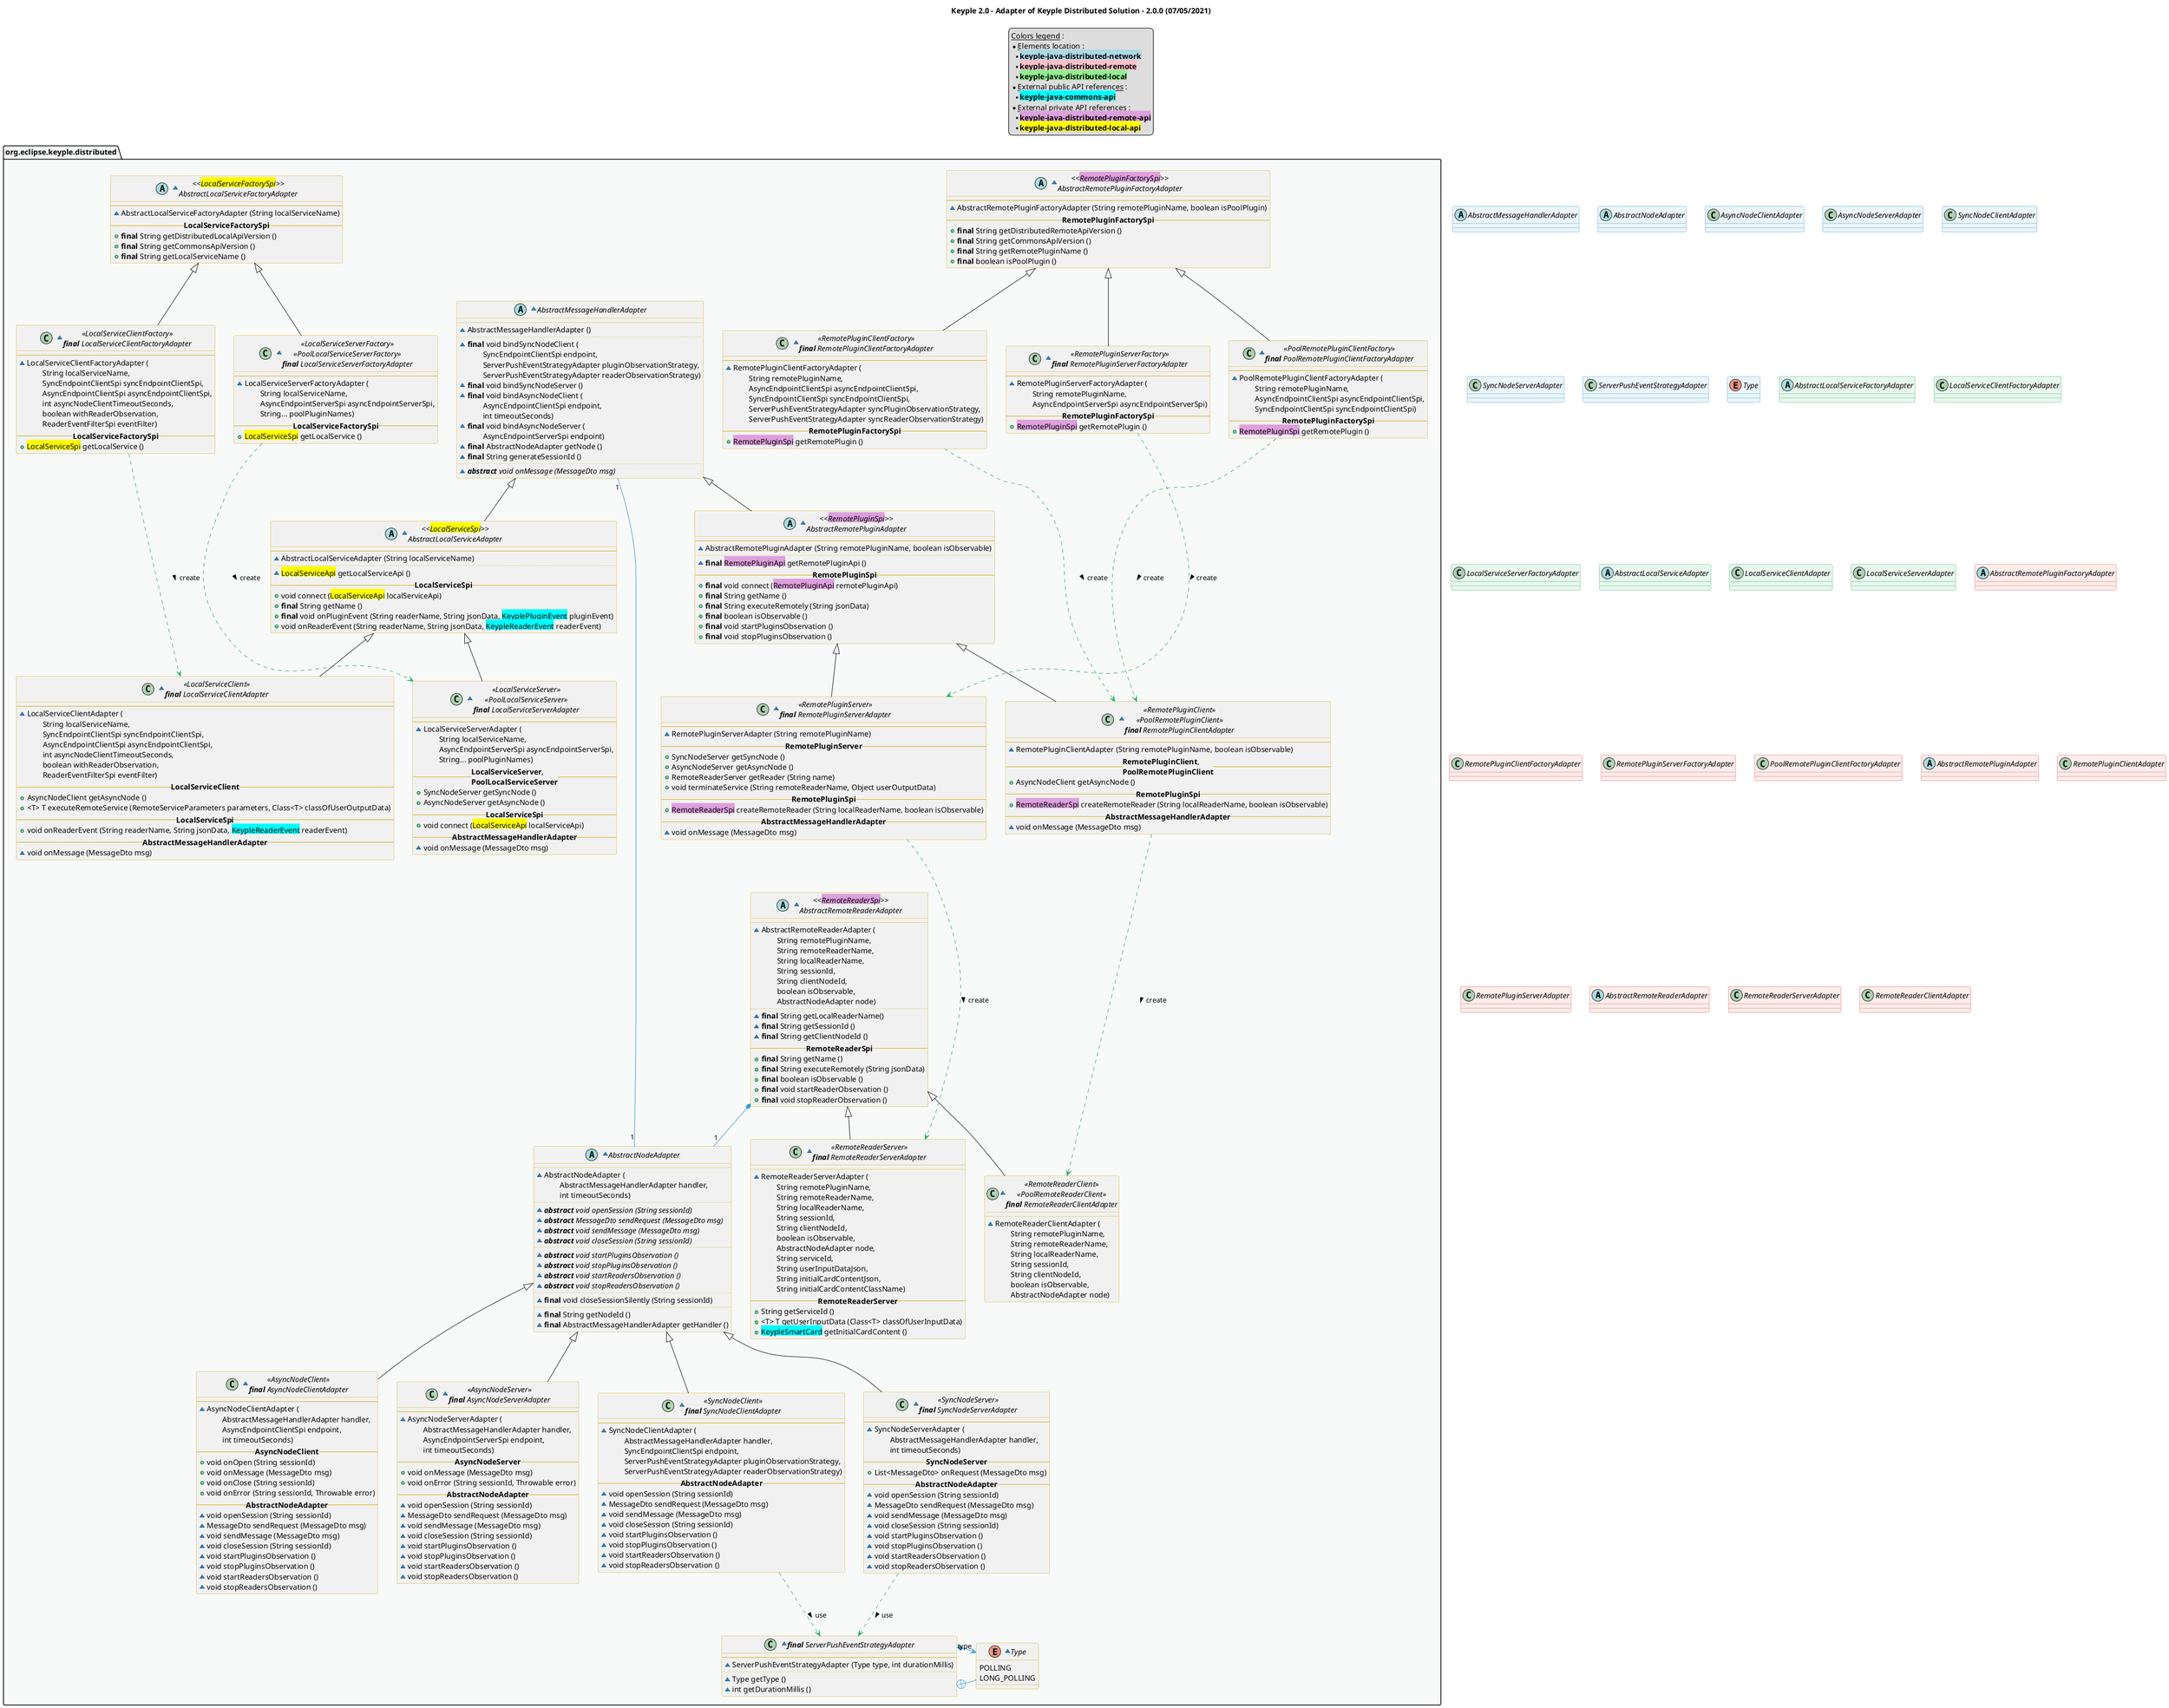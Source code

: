 @startuml
title
    Keyple 2.0 - Adapter of Keyple Distributed Solution - 2.0.0 (07/05/2021)
end title

' == THEME ==

'Couleurs issues de : https://htmlcolorcodes.com/fr/tableau-de-couleur/tableau-de-couleur-design-plat/
!define C_GREY1 F8F9F9
!define C_GREY2 F2F3F4
!define C_GREY3 E5E7E9
!define C_GREY4 D7DBDD
!define C_GREY5 CACFD2
!define C_GREY6 BDC3C7
!define C_LINK 3498DB
!define C_USE 27AE60

skinparam Shadowing false
skinparam ClassFontStyle italic
skinparam ClassBorderColor #D4AC0D
skinparam stereotypeABorderColor #A9DCDF
skinparam stereotypeIBorderColor #B4A7E5
skinparam stereotypeCBorderColor #ADD1B2
skinparam stereotypeEBorderColor #EB93DF
' Red
skinparam ClassBackgroundColor<<red>> #FDEDEC
skinparam ClassBorderColor<<red>> #E74C3C
hide <<red>> stereotype
' Purple
skinparam ClassBackgroundColor<<purple>> #F4ECF7
skinparam ClassBorderColor<<purple>> #8E44AD
hide <<purple>> stereotype
' blue
skinparam ClassBackgroundColor<<blue>> #EBF5FB
skinparam ClassBorderColor<<blue>> #3498DB
hide <<blue>> stereotype
' Green
skinparam ClassBackgroundColor<<green>> #E9F7EF
skinparam ClassBorderColor<<green>> #27AE60
hide <<green>> stereotype
' Grey
skinparam ClassBackgroundColor<<grey>> #EAECEE
skinparam ClassBorderColor<<grey>> #2C3E50
hide <<grey>> stereotype

' == CONTENT ==

legend top
    __Colors legend__ :
    * __Elements location__ :
    ** <back:lightBlue>**keyple-java-distributed-network**</back>
    ** <back:pink>**keyple-java-distributed-remote**</back>
    ** <back:lightGreen>**keyple-java-distributed-local**</back>
    * __External public API references__ :
    ** <back:cyan>**keyple-java-commons-api**</back>
    * __External private API references__ :
    ** <back:plum>**keyple-java-distributed-remote-api**</back>
    ** <back:yellow>**keyple-java-distributed-local-api**</back>
end legend

package "org.eclipse.keyple.distributed" as packAdapter {

    ' Handler
    ~abstract AbstractMessageHandlerAdapter {
        __
        ~AbstractMessageHandlerAdapter ()
        ..
        ~**final** void bindSyncNodeClient (
            \tSyncEndpointClientSpi endpoint,
            \tServerPushEventStrategyAdapter pluginObservationStrategy,
            \tServerPushEventStrategyAdapter readerObservationStrategy)
        ~**final** void bindSyncNodeServer ()
        ~**final** void bindAsyncNodeClient (
            \tAsyncEndpointClientSpi endpoint,
            \tint timeoutSeconds)
        ~**final** void bindAsyncNodeServer (
            \tAsyncEndpointServerSpi endpoint)
        ~**final** AbstractNodeAdapter getNode ()
        ~**final** String generateSessionId ()
        ..
        ~{abstract} **abstract** void onMessage (MessageDto msg)
    }

    ' Node
    ~abstract AbstractNodeAdapter {
        __
        ~AbstractNodeAdapter (
            \tAbstractMessageHandlerAdapter handler,
            \tint timeoutSeconds)
        ..
        ~{abstract} **abstract** void openSession (String sessionId)
        ~{abstract} **abstract** MessageDto sendRequest (MessageDto msg)
        ~{abstract} **abstract** void sendMessage (MessageDto msg)
        ~{abstract} **abstract** void closeSession (String sessionId)
        ..
        ~{abstract} **abstract** void startPluginsObservation ()
        ~{abstract} **abstract** void stopPluginsObservation ()
        ~{abstract} **abstract** void startReadersObservation ()
        ~{abstract} **abstract** void stopReadersObservation ()
        ..
        ~**final** void closeSessionSilently (String sessionId)
        ..
        ~**final** String getNodeId ()
        ~**final** AbstractMessageHandlerAdapter getHandler ()
    }
    ' Async Node
    ~class "<<AsyncNodeClient>>\n**final** AsyncNodeClientAdapter" as AsyncNodeClientAdapter extends AbstractNodeAdapter {
        --
        ~AsyncNodeClientAdapter (
            \tAbstractMessageHandlerAdapter handler,
            \tAsyncEndpointClientSpi endpoint,
            \tint timeoutSeconds)
        -- **AsyncNodeClient** --
        +void onOpen (String sessionId)
        +void onMessage (MessageDto msg)
        +void onClose (String sessionId)
        +void onError (String sessionId, Throwable error)
        -- **AbstractNodeAdapter** --
        ~void openSession (String sessionId)
        ~MessageDto sendRequest (MessageDto msg)
        ~void sendMessage (MessageDto msg)
        ~void closeSession (String sessionId)
        ~void startPluginsObservation ()
        ~void stopPluginsObservation ()
        ~void startReadersObservation ()
        ~void stopReadersObservation ()
    }
    ~class "<<AsyncNodeServer>>\n**final** AsyncNodeServerAdapter" as AsyncNodeServerAdapter extends AbstractNodeAdapter {
        --
        ~AsyncNodeServerAdapter (
            \tAbstractMessageHandlerAdapter handler,
            \tAsyncEndpointServerSpi endpoint,
            \tint timeoutSeconds)
        -- **AsyncNodeServer** --
        +void onMessage (MessageDto msg)
        +void onError (String sessionId, Throwable error)
        -- **AbstractNodeAdapter** --
        ~void openSession (String sessionId)
        ~MessageDto sendRequest (MessageDto msg)
        ~void sendMessage (MessageDto msg)
        ~void closeSession (String sessionId)
        ~void startPluginsObservation ()
        ~void stopPluginsObservation ()
        ~void startReadersObservation ()
        ~void stopReadersObservation ()
    }
    ' Sync Node
    ~class "<<SyncNodeClient>>\n**final** SyncNodeClientAdapter" as SyncNodeClientAdapter extends AbstractNodeAdapter {
        --
        ~SyncNodeClientAdapter (
            \tAbstractMessageHandlerAdapter handler,
            \tSyncEndpointClientSpi endpoint,
            \tServerPushEventStrategyAdapter pluginObservationStrategy,
            \tServerPushEventStrategyAdapter readerObservationStrategy)
        -- **AbstractNodeAdapter** --
        ~void openSession (String sessionId)
        ~MessageDto sendRequest (MessageDto msg)
        ~void sendMessage (MessageDto msg)
        ~void closeSession (String sessionId)
        ~void startPluginsObservation ()
        ~void stopPluginsObservation ()
        ~void startReadersObservation ()
        ~void stopReadersObservation ()
    }
    ~class "<<SyncNodeServer>>\n**final** SyncNodeServerAdapter" as SyncNodeServerAdapter extends AbstractNodeAdapter {
        --
        ~SyncNodeServerAdapter (
            \tAbstractMessageHandlerAdapter handler,
            \tint timeoutSeconds)
        -- **SyncNodeServer** --
        +List<MessageDto> onRequest (MessageDto msg)
        -- **AbstractNodeAdapter** --
        ~void openSession (String sessionId)
        ~MessageDto sendRequest (MessageDto msg)
        ~void sendMessage (MessageDto msg)
        ~void closeSession (String sessionId)
        ~void startPluginsObservation ()
        ~void stopPluginsObservation ()
        ~void startReadersObservation ()
        ~void stopReadersObservation ()
    }

    ' Server Push Event Strategy
    ~class "**final** ServerPushEventStrategyAdapter" as ServerPushEventStrategyAdapter {
        --
        ~ServerPushEventStrategyAdapter (Type type, int durationMillis)
        ..
        ~Type getType ()
        ~int getDurationMillis ()
    }
    ~enum Type {
        POLLING
        LONG_POLLING
    }

    ''''''''''''' Remote

    together {

        ~abstract class "<<<back:plum>RemotePluginFactorySpi</back>>>\nAbstractRemotePluginFactoryAdapter" as AbstractRemotePluginFactoryAdapter {
            --
            ~AbstractRemotePluginFactoryAdapter (String remotePluginName, boolean isPoolPlugin)
            -- **RemotePluginFactorySpi** --
            +**final** String getDistributedRemoteApiVersion ()
            +**final** String getCommonsApiVersion ()
            +**final** String getRemotePluginName ()
            +**final** boolean isPoolPlugin ()
        }
        ~class "<<RemotePluginServerFactory>>\n**final** RemotePluginServerFactoryAdapter" as RemotePluginServerFactoryAdapter extends AbstractRemotePluginFactoryAdapter {
            --
            ~RemotePluginServerFactoryAdapter (
                \tString remotePluginName,
                \tAsyncEndpointServerSpi asyncEndpointServerSpi)
            -- **RemotePluginFactorySpi** --
            +<back:plum>RemotePluginSpi</back> getRemotePlugin ()
        }
        ~class "<<RemotePluginClientFactory>>\n**final** RemotePluginClientFactoryAdapter" as RemotePluginClientFactoryAdapter extends AbstractRemotePluginFactoryAdapter {
            --
            ~RemotePluginClientFactoryAdapter (
                \tString remotePluginName,
                \tAsyncEndpointClientSpi asyncEndpointClientSpi,
                \tSyncEndpointClientSpi syncEndpointClientSpi,
                \tServerPushEventStrategyAdapter syncPluginObservationStrategy,
                \tServerPushEventStrategyAdapter syncReaderObservationStrategy)
            -- **RemotePluginFactorySpi** --
            +<back:plum>RemotePluginSpi</back> getRemotePlugin ()
        }
        ~class "<<PoolRemotePluginClientFactory>>\n**final** PoolRemotePluginClientFactoryAdapter" as PoolRemotePluginClientFactoryAdapter extends AbstractRemotePluginFactoryAdapter {
            --
            ~PoolRemotePluginClientFactoryAdapter (
                \tString remotePluginName,
                \tAsyncEndpointClientSpi asyncEndpointClientSpi,
                \tSyncEndpointClientSpi syncEndpointClientSpi)
            -- **RemotePluginFactorySpi** --
            +<back:plum>RemotePluginSpi</back> getRemotePlugin ()
        }
    }

    together {

        ' Remote Plugins
        ~abstract "<<<back:plum>RemotePluginSpi</back>>>\nAbstractRemotePluginAdapter" as AbstractRemotePluginAdapter extends AbstractMessageHandlerAdapter {
            --
            ~AbstractRemotePluginAdapter (String remotePluginName, boolean isObservable)
            ..
            ~**final** <back:plum>RemotePluginApi</back> getRemotePluginApi ()
            -- **RemotePluginSpi** --
            +**final** void connect (<back:plum>RemotePluginApi</back> remotePluginApi)
            +**final** String getName ()
            +**final** String executeRemotely (String jsonData)
            +**final** boolean isObservable ()
            +**final** void startPluginsObservation ()
            +**final** void stopPluginsObservation ()
        }

        ~class "<<RemotePluginServer>>\n**final** RemotePluginServerAdapter" as RemotePluginServerAdapter extends AbstractRemotePluginAdapter {
            --
            ~RemotePluginServerAdapter (String remotePluginName)
            -- **RemotePluginServer** --
            +SyncNodeServer getSyncNode ()
            +AsyncNodeServer getAsyncNode ()
            +RemoteReaderServer getReader (String name)
            +void terminateService (String remoteReaderName, Object userOutputData)
            -- **RemotePluginSpi** --
            +<back:plum>RemoteReaderSpi</back> createRemoteReader (String localReaderName, boolean isObservable)
            -- **AbstractMessageHandlerAdapter** --
            ~void onMessage (MessageDto msg)
        }
        ~class "<<RemotePluginClient>>\n<<PoolRemotePluginClient>>\n**final** RemotePluginClientAdapter" as RemotePluginClientAdapter extends AbstractRemotePluginAdapter {
            --
            ~RemotePluginClientAdapter (String remotePluginName, boolean isObservable)
            -- **RemotePluginClient**,\n**PoolRemotePluginClient** --
            +AsyncNodeClient getAsyncNode ()
            -- **RemotePluginSpi** --
            +<back:plum>RemoteReaderSpi</back> createRemoteReader (String localReaderName, boolean isObservable)
            -- **AbstractMessageHandlerAdapter** --
            ~void onMessage (MessageDto msg)
        }

    }

    ' Remote Readers

     together {

        ~abstract class "<<<back:plum>RemoteReaderSpi</back>>>\nAbstractRemoteReaderAdapter" as AbstractRemoteReaderAdapter {
            __
            ~AbstractRemoteReaderAdapter (
                \tString remotePluginName,
                \tString remoteReaderName,
                \tString localReaderName,
                \tString sessionId,
                \tString clientNodeId,
                \tboolean isObservable,
                \tAbstractNodeAdapter node)
            ..
            ~**final** String getLocalReaderName()
            ~**final** String getSessionId ()
            ~**final** String getClientNodeId ()
            -- **RemoteReaderSpi** --
            +**final** String getName ()
            +**final** String executeRemotely (String jsonData)
            +**final** boolean isObservable ()
            +**final** void startReaderObservation ()
            +**final** void stopReaderObservation ()
        }
        ~class "<<RemoteReaderClient>>\n<<PoolRemoteReaderClient>>\n**final** RemoteReaderClientAdapter" as RemoteReaderClientAdapter extends AbstractRemoteReaderAdapter {
            __
            ~RemoteReaderClientAdapter (
                \tString remotePluginName,
                \tString remoteReaderName,
                \tString localReaderName,
                \tString sessionId,
                \tString clientNodeId,
                \tboolean isObservable,
                \tAbstractNodeAdapter node)
        }
        ~class "<<RemoteReaderServer>>\n**final** RemoteReaderServerAdapter" as RemoteReaderServerAdapter extends AbstractRemoteReaderAdapter {
            __
            ~RemoteReaderServerAdapter (
                \tString remotePluginName,
                \tString remoteReaderName,
                \tString localReaderName,
                \tString sessionId,
                \tString clientNodeId,
                \tboolean isObservable,
                \tAbstractNodeAdapter node,
                \tString serviceId,
                \tString userInputDataJson,
                \tString initialCardContentJson,
                \tString initialCardContentClassName)
            -- **RemoteReaderServer** --
            +String getServiceId ()
            +<T> T getUserInputData (Class<T> classOfUserInputData)
            +<back:cyan>KeypleSmartCard</back> getInitialCardContent ()
        }
    }

    ''''''''''''''' Local

    together {
        ' Factories
        ~abstract class "<<<back:yellow>LocalServiceFactorySpi</back>>>\nAbstractLocalServiceFactoryAdapter" as AbstractLocalServiceFactoryAdapter {
            --
            ~AbstractLocalServiceFactoryAdapter (String localServiceName)
            -- **LocalServiceFactorySpi** --
            +**final** String getDistributedLocalApiVersion ()
            +**final** String getCommonsApiVersion ()
            +**final** String getLocalServiceName ()
        }
        ~class "<<LocalServiceClientFactory>>\n**final** LocalServiceClientFactoryAdapter" as LocalServiceClientFactoryAdapter extends AbstractLocalServiceFactoryAdapter {
            --
            ~LocalServiceClientFactoryAdapter (
                \tString localServiceName,
                \tSyncEndpointClientSpi syncEndpointClientSpi,
                \tAsyncEndpointClientSpi asyncEndpointClientSpi,
                \tint asyncNodeClientTimeoutSeconds,
                \tboolean withReaderObservation,
                \tReaderEventFilterSpi eventFilter)
            -- **LocalServiceFactorySpi** --
            +<back:yellow>LocalServiceSpi</back> getLocalService ()
        }
        ~class "<<LocalServiceServerFactory>>\n<<PoolLocalServiceServerFactory>>\n**final** LocalServiceServerFactoryAdapter" as LocalServiceServerFactoryAdapter extends AbstractLocalServiceFactoryAdapter {
            --
            ~LocalServiceServerFactoryAdapter (
                \tString localServiceName,
                \tAsyncEndpointServerSpi asyncEndpointServerSpi,
                \tString... poolPluginNames)
            -- **LocalServiceFactorySpi** --
            +<back:yellow>LocalServiceSpi</back> getLocalService ()
        }
    }

    together {

        ' Local services
        ~abstract "<<<back:yellow>LocalServiceSpi</back>>>\nAbstractLocalServiceAdapter" as AbstractLocalServiceAdapter extends AbstractMessageHandlerAdapter {
            --
            ~AbstractLocalServiceAdapter (String localServiceName)
            ..
            ~<back:yellow>LocalServiceApi</back> getLocalServiceApi ()
            -- **LocalServiceSpi** --
            +void connect (<back:yellow>LocalServiceApi</back> localServiceApi)
            +**final** String getName ()
            +**final** void onPluginEvent (String readerName, String jsonData, <back:cyan>KeyplePluginEvent</back> pluginEvent)
            +void onReaderEvent (String readerName, String jsonData, <back:cyan>KeypleReaderEvent</back> readerEvent)
        }
        ~class "<<LocalServiceClient>>\n**final** LocalServiceClientAdapter" as LocalServiceClientAdapter extends AbstractLocalServiceAdapter {
            --
            ~LocalServiceClientAdapter (
                \tString localServiceName,
                \tSyncEndpointClientSpi syncEndpointClientSpi,
                \tAsyncEndpointClientSpi asyncEndpointClientSpi,
                \tint asyncNodeClientTimeoutSeconds,
                \tboolean withReaderObservation,
                \tReaderEventFilterSpi eventFilter)
            -- **LocalServiceClient** --
            +AsyncNodeClient getAsyncNode ()
            +<T> T executeRemoteService (RemoteServiceParameters parameters, Class<T> classOfUserOutputData)
            -- **LocalServiceSpi** --
            +void onReaderEvent (String readerName, String jsonData, <back:cyan>KeypleReaderEvent</back> readerEvent)
            -- **AbstractMessageHandlerAdapter** --
            ~void onMessage (MessageDto msg)
        }
        ~class "<<LocalServiceServer>>\n<<PoolLocalServiceServer>>\n**final** LocalServiceServerAdapter" as LocalServiceServerAdapter extends AbstractLocalServiceAdapter {
            --
            ~LocalServiceServerAdapter (
                \tString localServiceName,
                \tAsyncEndpointServerSpi asyncEndpointServerSpi,
                \tString... poolPluginNames)
            -- **LocalServiceServer**,\n**PoolLocalServiceServer** --
            +SyncNodeServer getSyncNode ()
            +AsyncNodeServer getAsyncNode ()
            -- **LocalServiceSpi** --
            +void connect (<back:yellow>LocalServiceApi</back> localServiceApi)
            -- **AbstractMessageHandlerAdapter** --
            ~void onMessage (MessageDto msg)
        }

    }

}

' Associations

AbstractMessageHandlerAdapter "1" -- "1" AbstractNodeAdapter #C_LINK

ServerPushEventStrategyAdapter +-right- Type #C_LINK
ServerPushEventStrategyAdapter *-right-> "type" Type #C_LINK

LocalServiceClientFactoryAdapter ..> LocalServiceClientAdapter #C_USE : create >

LocalServiceServerFactoryAdapter ..> LocalServiceServerAdapter #C_USE : create >

RemotePluginServerFactoryAdapter ..> RemotePluginServerAdapter #C_USE : create >

RemotePluginClientFactoryAdapter ..> RemotePluginClientAdapter #C_USE : create >

PoolRemotePluginClientFactoryAdapter ..> RemotePluginClientAdapter #C_USE : create >

RemotePluginServerAdapter ..> RemoteReaderServerAdapter #C_USE : create >

RemotePluginClientAdapter ..> RemoteReaderClientAdapter #C_USE : create >

AbstractRemoteReaderAdapter *-- "1" AbstractNodeAdapter #C_LINK

SyncNodeClientAdapter ..> ServerPushEventStrategyAdapter #C_USE : use >

SyncNodeServerAdapter ..> ServerPushEventStrategyAdapter #C_USE : use >

' == LAYOUT ==

LocalServiceClientFactoryAdapter -[hidden]- AbstractLocalServiceAdapter

RemotePluginServerFactoryAdapter -[hidden]- AbstractRemotePluginAdapter

RemotePluginServerAdapter -[hidden]- AbstractRemoteReaderAdapter

' == STYLE ==

package packAdapter #C_GREY1 {}

abstract AbstractMessageHandlerAdapter <<blue>>
abstract AbstractNodeAdapter <<blue>>
class AsyncNodeClientAdapter <<blue>>
class AsyncNodeServerAdapter <<blue>>
class SyncNodeClientAdapter <<blue>>
class SyncNodeServerAdapter <<blue>>
class ServerPushEventStrategyAdapter <<blue>>
enum Type <<blue>>

abstract AbstractLocalServiceFactoryAdapter <<green>>
class LocalServiceClientFactoryAdapter <<green>>
class LocalServiceServerFactoryAdapter <<green>>
abstract AbstractLocalServiceAdapter <<green>>
class LocalServiceClientAdapter <<green>>
class LocalServiceServerAdapter <<green>>

abstract AbstractRemotePluginFactoryAdapter <<red>>
class RemotePluginClientFactoryAdapter <<red>>
class RemotePluginServerFactoryAdapter <<red>>
class PoolRemotePluginClientFactoryAdapter <<red>>
abstract AbstractRemotePluginAdapter <<red>>
class RemotePluginClientAdapter <<red>>
class RemotePluginServerAdapter <<red>>
abstract AbstractRemoteReaderAdapter <<red>>
class RemoteReaderServerAdapter <<red>>
class RemoteReaderClientAdapter <<red>>

@enduml